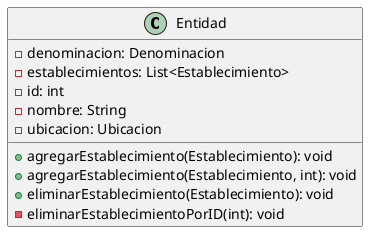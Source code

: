 @startuml

skinparam linetype ortho

class Entidad {
  - denominacion: Denominacion
  - establecimientos: List<Establecimiento>
  - id: int
  - nombre: String
  - ubicacion: Ubicacion

  + agregarEstablecimiento(Establecimiento): void
  + agregarEstablecimiento(Establecimiento, int): void
  + eliminarEstablecimiento(Establecimiento): void
  - eliminarEstablecimientoPorID(int): void
}

@enduml
